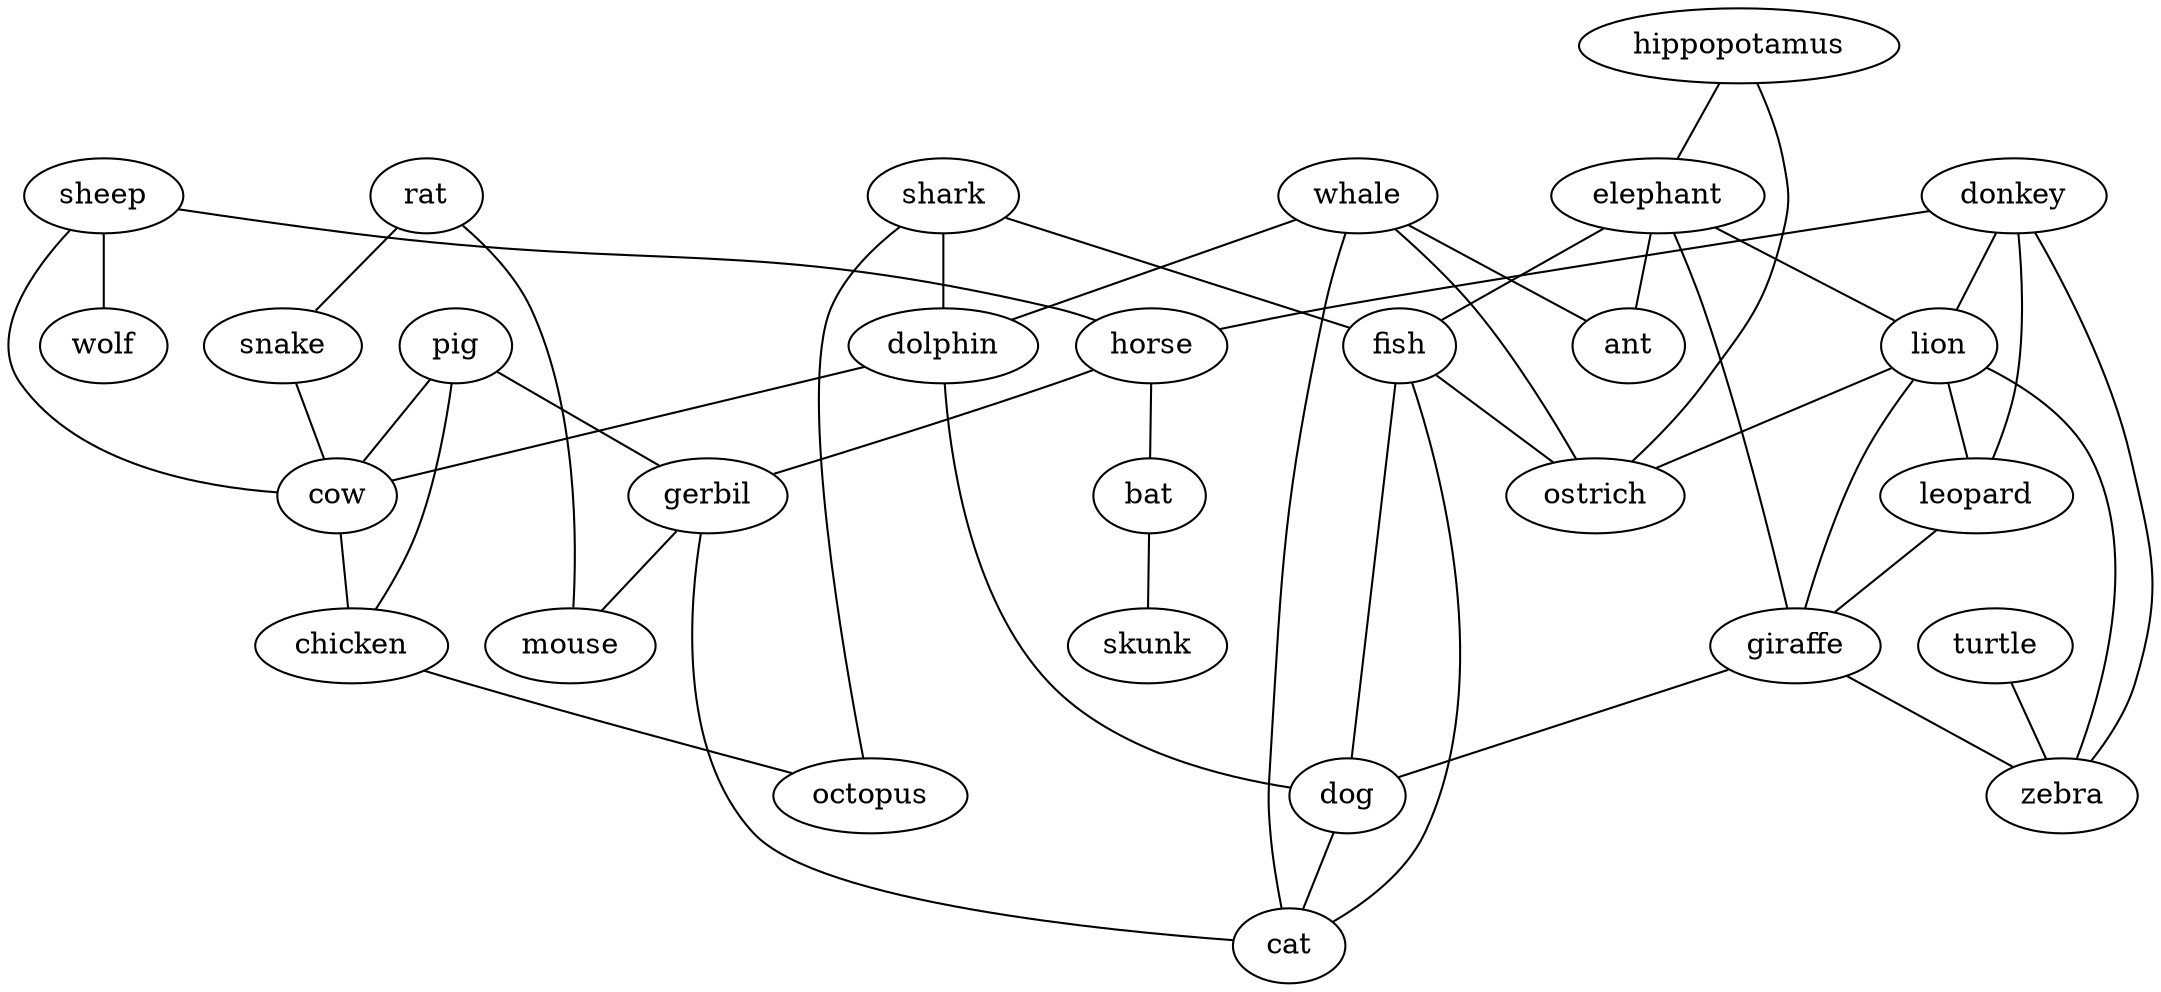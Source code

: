 strict graph  {
	donkey -- horse	 [weight=1];
	donkey -- lion	 [weight=1];
	donkey -- leopard	 [weight=1];
	donkey -- zebra	 [weight=1];
	shark -- fish	 [weight=1];
	shark -- dolphin	 [weight=1];
	shark -- octopus	 [weight=1];
	pig -- gerbil	 [weight=1];
	pig -- cow	 [weight=1];
	pig -- chicken	 [weight=1];
	rat -- mouse	 [weight=1];
	rat -- snake	 [weight=1];
	whale -- dolphin	 [weight=1];
	whale -- ostrich	 [weight=1];
	whale -- ant	 [weight=1];
	whale -- cat	 [weight=1];
	hippopotamus -- elephant	 [weight=1];
	hippopotamus -- ostrich	 [weight=1];
	sheep -- horse	 [weight=1];
	sheep -- cow	 [weight=1];
	sheep -- wolf	 [weight=1];
	horse -- gerbil	 [weight=1];
	horse -- bat	 [weight=1];
	gerbil -- mouse	 [weight=1];
	gerbil -- cat	 [weight=1];
	elephant -- fish	 [weight=1];
	elephant -- lion	 [weight=1];
	elephant -- giraffe	 [weight=1];
	elephant -- ant	 [weight=1];
	fish -- ostrich	 [weight=1];
	fish -- dog	 [weight=1];
	fish -- cat	 [weight=1];
	dolphin -- cow	 [weight=1];
	dolphin -- dog	 [weight=1];
	lion -- leopard	 [weight=1];
	lion -- giraffe	 [weight=1];
	lion -- ostrich	 [weight=1];
	lion -- zebra	 [weight=1];
	leopard -- giraffe	 [weight=1];
	giraffe -- dog	 [weight=1];
	giraffe -- zebra	 [weight=1];
	snake -- cow	 [weight=1];
	turtle -- zebra	 [weight=1];
	bat -- skunk	 [weight=1];
	cow -- chicken	 [weight=1];
	dog -- cat	 [weight=1];
	chicken -- octopus	 [weight=1];
}

